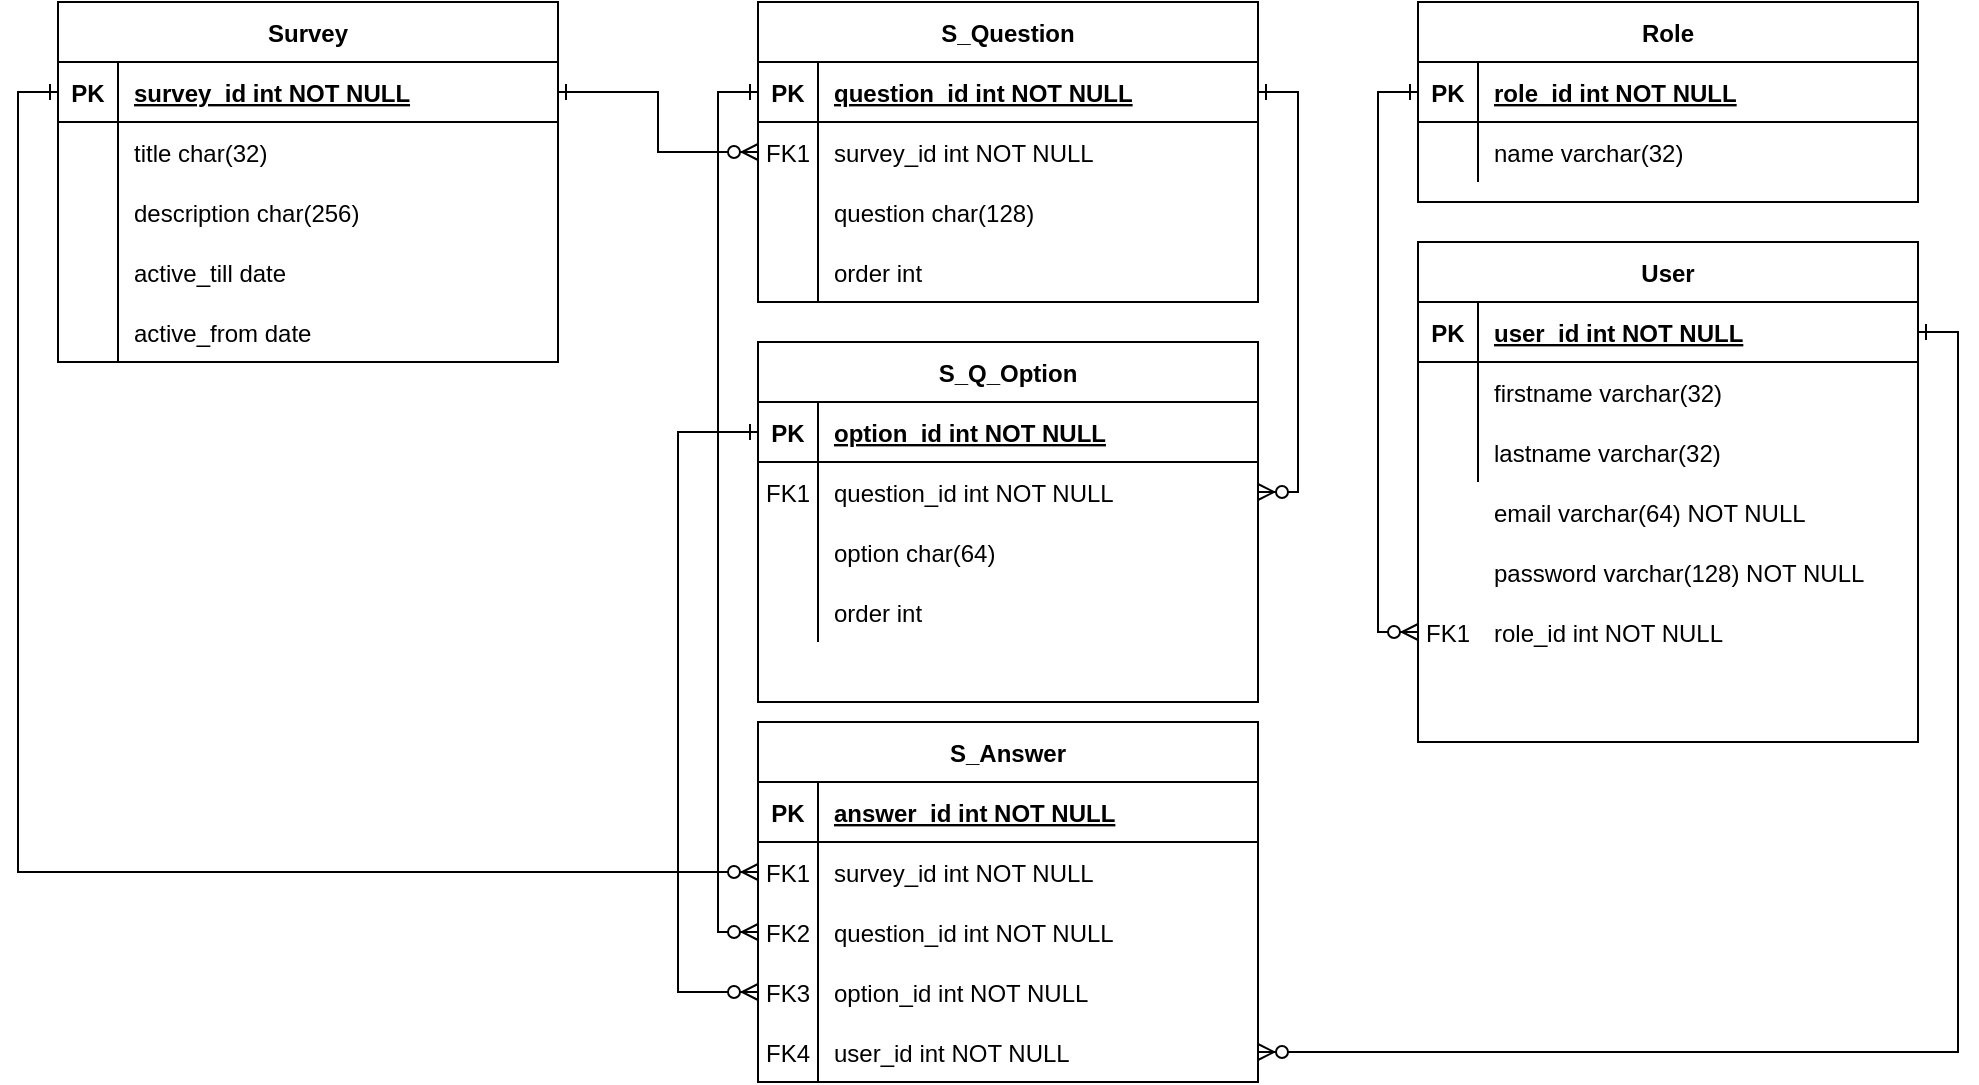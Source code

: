 <mxfile version="14.2.9" type="github">
  <diagram id="R2lEEEUBdFMjLlhIrx00" name="Page-1">
    <mxGraphModel dx="2400" dy="808" grid="1" gridSize="10" guides="1" tooltips="1" connect="1" arrows="1" fold="1" page="1" pageScale="1" pageWidth="850" pageHeight="1100" math="0" shadow="0" extFonts="Permanent Marker^https://fonts.googleapis.com/css?family=Permanent+Marker">
      <root>
        <mxCell id="0" />
        <mxCell id="1" parent="0" />
        <mxCell id="ZuZEplGyEyA68ICNZXl8-13" value="Role" style="shape=table;startSize=30;container=1;collapsible=1;childLayout=tableLayout;fixedRows=1;rowLines=0;fontStyle=1;align=center;resizeLast=1;" vertex="1" parent="1">
          <mxGeometry x="630" y="80" width="250" height="100" as="geometry" />
        </mxCell>
        <mxCell id="ZuZEplGyEyA68ICNZXl8-14" value="" style="shape=partialRectangle;collapsible=0;dropTarget=0;pointerEvents=0;fillColor=none;points=[[0,0.5],[1,0.5]];portConstraint=eastwest;top=0;left=0;right=0;bottom=1;" vertex="1" parent="ZuZEplGyEyA68ICNZXl8-13">
          <mxGeometry y="30" width="250" height="30" as="geometry" />
        </mxCell>
        <mxCell id="ZuZEplGyEyA68ICNZXl8-15" value="PK" style="shape=partialRectangle;overflow=hidden;connectable=0;fillColor=none;top=0;left=0;bottom=0;right=0;fontStyle=1;" vertex="1" parent="ZuZEplGyEyA68ICNZXl8-14">
          <mxGeometry width="30" height="30" as="geometry" />
        </mxCell>
        <mxCell id="ZuZEplGyEyA68ICNZXl8-16" value="role_id int NOT NULL " style="shape=partialRectangle;overflow=hidden;connectable=0;fillColor=none;top=0;left=0;bottom=0;right=0;align=left;spacingLeft=6;fontStyle=5;" vertex="1" parent="ZuZEplGyEyA68ICNZXl8-14">
          <mxGeometry x="30" width="220" height="30" as="geometry" />
        </mxCell>
        <mxCell id="ZuZEplGyEyA68ICNZXl8-17" value="" style="shape=partialRectangle;collapsible=0;dropTarget=0;pointerEvents=0;fillColor=none;points=[[0,0.5],[1,0.5]];portConstraint=eastwest;top=0;left=0;right=0;bottom=0;" vertex="1" parent="ZuZEplGyEyA68ICNZXl8-13">
          <mxGeometry y="60" width="250" height="30" as="geometry" />
        </mxCell>
        <mxCell id="ZuZEplGyEyA68ICNZXl8-18" value="" style="shape=partialRectangle;overflow=hidden;connectable=0;fillColor=none;top=0;left=0;bottom=0;right=0;" vertex="1" parent="ZuZEplGyEyA68ICNZXl8-17">
          <mxGeometry width="30" height="30" as="geometry" />
        </mxCell>
        <mxCell id="ZuZEplGyEyA68ICNZXl8-19" value="name varchar(32)" style="shape=partialRectangle;overflow=hidden;connectable=0;fillColor=none;top=0;left=0;bottom=0;right=0;align=left;spacingLeft=6;" vertex="1" parent="ZuZEplGyEyA68ICNZXl8-17">
          <mxGeometry x="30" width="220" height="30" as="geometry" />
        </mxCell>
        <mxCell id="ZuZEplGyEyA68ICNZXl8-20" value="Survey" style="shape=table;startSize=30;container=1;collapsible=1;childLayout=tableLayout;fixedRows=1;rowLines=0;fontStyle=1;align=center;resizeLast=1;" vertex="1" parent="1">
          <mxGeometry x="-50" y="80" width="250" height="180" as="geometry" />
        </mxCell>
        <mxCell id="ZuZEplGyEyA68ICNZXl8-21" value="" style="shape=partialRectangle;collapsible=0;dropTarget=0;pointerEvents=0;fillColor=none;points=[[0,0.5],[1,0.5]];portConstraint=eastwest;top=0;left=0;right=0;bottom=1;" vertex="1" parent="ZuZEplGyEyA68ICNZXl8-20">
          <mxGeometry y="30" width="250" height="30" as="geometry" />
        </mxCell>
        <mxCell id="ZuZEplGyEyA68ICNZXl8-22" value="PK" style="shape=partialRectangle;overflow=hidden;connectable=0;fillColor=none;top=0;left=0;bottom=0;right=0;fontStyle=1;" vertex="1" parent="ZuZEplGyEyA68ICNZXl8-21">
          <mxGeometry width="30" height="30" as="geometry" />
        </mxCell>
        <mxCell id="ZuZEplGyEyA68ICNZXl8-23" value="survey_id int NOT NULL " style="shape=partialRectangle;overflow=hidden;connectable=0;fillColor=none;top=0;left=0;bottom=0;right=0;align=left;spacingLeft=6;fontStyle=5;" vertex="1" parent="ZuZEplGyEyA68ICNZXl8-21">
          <mxGeometry x="30" width="220" height="30" as="geometry" />
        </mxCell>
        <mxCell id="ZuZEplGyEyA68ICNZXl8-79" value="" style="shape=partialRectangle;collapsible=0;dropTarget=0;pointerEvents=0;fillColor=none;points=[[0,0.5],[1,0.5]];portConstraint=eastwest;top=0;left=0;right=0;bottom=0;" vertex="1" parent="ZuZEplGyEyA68ICNZXl8-20">
          <mxGeometry y="60" width="250" height="30" as="geometry" />
        </mxCell>
        <mxCell id="ZuZEplGyEyA68ICNZXl8-80" value="" style="shape=partialRectangle;overflow=hidden;connectable=0;fillColor=none;top=0;left=0;bottom=0;right=0;" vertex="1" parent="ZuZEplGyEyA68ICNZXl8-79">
          <mxGeometry width="30" height="30" as="geometry" />
        </mxCell>
        <mxCell id="ZuZEplGyEyA68ICNZXl8-81" value="title char(32)" style="shape=partialRectangle;overflow=hidden;connectable=0;fillColor=none;top=0;left=0;bottom=0;right=0;align=left;spacingLeft=6;" vertex="1" parent="ZuZEplGyEyA68ICNZXl8-79">
          <mxGeometry x="30" width="220" height="30" as="geometry" />
        </mxCell>
        <mxCell id="ZuZEplGyEyA68ICNZXl8-76" value="" style="shape=partialRectangle;collapsible=0;dropTarget=0;pointerEvents=0;fillColor=none;points=[[0,0.5],[1,0.5]];portConstraint=eastwest;top=0;left=0;right=0;bottom=0;" vertex="1" parent="ZuZEplGyEyA68ICNZXl8-20">
          <mxGeometry y="90" width="250" height="30" as="geometry" />
        </mxCell>
        <mxCell id="ZuZEplGyEyA68ICNZXl8-77" value="" style="shape=partialRectangle;overflow=hidden;connectable=0;fillColor=none;top=0;left=0;bottom=0;right=0;" vertex="1" parent="ZuZEplGyEyA68ICNZXl8-76">
          <mxGeometry width="30" height="30" as="geometry" />
        </mxCell>
        <mxCell id="ZuZEplGyEyA68ICNZXl8-78" value="description char(256)" style="shape=partialRectangle;overflow=hidden;connectable=0;fillColor=none;top=0;left=0;bottom=0;right=0;align=left;spacingLeft=6;" vertex="1" parent="ZuZEplGyEyA68ICNZXl8-76">
          <mxGeometry x="30" width="220" height="30" as="geometry" />
        </mxCell>
        <mxCell id="ZuZEplGyEyA68ICNZXl8-70" value="" style="shape=partialRectangle;collapsible=0;dropTarget=0;pointerEvents=0;fillColor=none;points=[[0,0.5],[1,0.5]];portConstraint=eastwest;top=0;left=0;right=0;bottom=0;" vertex="1" parent="ZuZEplGyEyA68ICNZXl8-20">
          <mxGeometry y="120" width="250" height="30" as="geometry" />
        </mxCell>
        <mxCell id="ZuZEplGyEyA68ICNZXl8-71" value="" style="shape=partialRectangle;overflow=hidden;connectable=0;fillColor=none;top=0;left=0;bottom=0;right=0;" vertex="1" parent="ZuZEplGyEyA68ICNZXl8-70">
          <mxGeometry width="30" height="30" as="geometry" />
        </mxCell>
        <mxCell id="ZuZEplGyEyA68ICNZXl8-72" value="active_till date" style="shape=partialRectangle;overflow=hidden;connectable=0;fillColor=none;top=0;left=0;bottom=0;right=0;align=left;spacingLeft=6;" vertex="1" parent="ZuZEplGyEyA68ICNZXl8-70">
          <mxGeometry x="30" width="220" height="30" as="geometry" />
        </mxCell>
        <mxCell id="ZuZEplGyEyA68ICNZXl8-24" value="" style="shape=partialRectangle;collapsible=0;dropTarget=0;pointerEvents=0;fillColor=none;points=[[0,0.5],[1,0.5]];portConstraint=eastwest;top=0;left=0;right=0;bottom=0;" vertex="1" parent="ZuZEplGyEyA68ICNZXl8-20">
          <mxGeometry y="150" width="250" height="30" as="geometry" />
        </mxCell>
        <mxCell id="ZuZEplGyEyA68ICNZXl8-25" value="" style="shape=partialRectangle;overflow=hidden;connectable=0;fillColor=none;top=0;left=0;bottom=0;right=0;" vertex="1" parent="ZuZEplGyEyA68ICNZXl8-24">
          <mxGeometry width="30" height="30" as="geometry" />
        </mxCell>
        <mxCell id="ZuZEplGyEyA68ICNZXl8-26" value="active_from date" style="shape=partialRectangle;overflow=hidden;connectable=0;fillColor=none;top=0;left=0;bottom=0;right=0;align=left;spacingLeft=6;" vertex="1" parent="ZuZEplGyEyA68ICNZXl8-24">
          <mxGeometry x="30" width="220" height="30" as="geometry" />
        </mxCell>
        <mxCell id="ZuZEplGyEyA68ICNZXl8-27" value="S_Question" style="shape=table;startSize=30;container=1;collapsible=1;childLayout=tableLayout;fixedRows=1;rowLines=0;fontStyle=1;align=center;resizeLast=1;" vertex="1" parent="1">
          <mxGeometry x="300" y="80" width="250" height="150" as="geometry" />
        </mxCell>
        <mxCell id="ZuZEplGyEyA68ICNZXl8-28" value="" style="shape=partialRectangle;collapsible=0;dropTarget=0;pointerEvents=0;fillColor=none;points=[[0,0.5],[1,0.5]];portConstraint=eastwest;top=0;left=0;right=0;bottom=1;" vertex="1" parent="ZuZEplGyEyA68ICNZXl8-27">
          <mxGeometry y="30" width="250" height="30" as="geometry" />
        </mxCell>
        <mxCell id="ZuZEplGyEyA68ICNZXl8-29" value="PK" style="shape=partialRectangle;overflow=hidden;connectable=0;fillColor=none;top=0;left=0;bottom=0;right=0;fontStyle=1;" vertex="1" parent="ZuZEplGyEyA68ICNZXl8-28">
          <mxGeometry width="30" height="30" as="geometry" />
        </mxCell>
        <mxCell id="ZuZEplGyEyA68ICNZXl8-30" value="question_id int NOT NULL " style="shape=partialRectangle;overflow=hidden;connectable=0;fillColor=none;top=0;left=0;bottom=0;right=0;align=left;spacingLeft=6;fontStyle=5;" vertex="1" parent="ZuZEplGyEyA68ICNZXl8-28">
          <mxGeometry x="30" width="220" height="30" as="geometry" />
        </mxCell>
        <mxCell id="ZuZEplGyEyA68ICNZXl8-85" value="" style="shape=partialRectangle;collapsible=0;dropTarget=0;pointerEvents=0;fillColor=none;points=[[0,0.5],[1,0.5]];portConstraint=eastwest;top=0;left=0;right=0;bottom=0;" vertex="1" parent="ZuZEplGyEyA68ICNZXl8-27">
          <mxGeometry y="60" width="250" height="30" as="geometry" />
        </mxCell>
        <mxCell id="ZuZEplGyEyA68ICNZXl8-86" value="FK1" style="shape=partialRectangle;overflow=hidden;connectable=0;fillColor=none;top=0;left=0;bottom=0;right=0;" vertex="1" parent="ZuZEplGyEyA68ICNZXl8-85">
          <mxGeometry width="30" height="30" as="geometry" />
        </mxCell>
        <mxCell id="ZuZEplGyEyA68ICNZXl8-87" value="survey_id int NOT NULL" style="shape=partialRectangle;overflow=hidden;connectable=0;fillColor=none;top=0;left=0;bottom=0;right=0;align=left;spacingLeft=6;" vertex="1" parent="ZuZEplGyEyA68ICNZXl8-85">
          <mxGeometry x="30" width="220" height="30" as="geometry" />
        </mxCell>
        <mxCell id="ZuZEplGyEyA68ICNZXl8-82" value="" style="shape=partialRectangle;collapsible=0;dropTarget=0;pointerEvents=0;fillColor=none;points=[[0,0.5],[1,0.5]];portConstraint=eastwest;top=0;left=0;right=0;bottom=0;" vertex="1" parent="ZuZEplGyEyA68ICNZXl8-27">
          <mxGeometry y="90" width="250" height="30" as="geometry" />
        </mxCell>
        <mxCell id="ZuZEplGyEyA68ICNZXl8-83" value="" style="shape=partialRectangle;overflow=hidden;connectable=0;fillColor=none;top=0;left=0;bottom=0;right=0;" vertex="1" parent="ZuZEplGyEyA68ICNZXl8-82">
          <mxGeometry width="30" height="30" as="geometry" />
        </mxCell>
        <mxCell id="ZuZEplGyEyA68ICNZXl8-84" value="question char(128)" style="shape=partialRectangle;overflow=hidden;connectable=0;fillColor=none;top=0;left=0;bottom=0;right=0;align=left;spacingLeft=6;" vertex="1" parent="ZuZEplGyEyA68ICNZXl8-82">
          <mxGeometry x="30" width="220" height="30" as="geometry" />
        </mxCell>
        <mxCell id="ZuZEplGyEyA68ICNZXl8-128" value="" style="shape=partialRectangle;collapsible=0;dropTarget=0;pointerEvents=0;fillColor=none;points=[[0,0.5],[1,0.5]];portConstraint=eastwest;top=0;left=0;right=0;bottom=0;" vertex="1" parent="ZuZEplGyEyA68ICNZXl8-27">
          <mxGeometry y="120" width="250" height="30" as="geometry" />
        </mxCell>
        <mxCell id="ZuZEplGyEyA68ICNZXl8-129" value="" style="shape=partialRectangle;overflow=hidden;connectable=0;fillColor=none;top=0;left=0;bottom=0;right=0;" vertex="1" parent="ZuZEplGyEyA68ICNZXl8-128">
          <mxGeometry width="30" height="30" as="geometry" />
        </mxCell>
        <mxCell id="ZuZEplGyEyA68ICNZXl8-130" value="order int" style="shape=partialRectangle;overflow=hidden;connectable=0;fillColor=none;top=0;left=0;bottom=0;right=0;align=left;spacingLeft=6;" vertex="1" parent="ZuZEplGyEyA68ICNZXl8-128">
          <mxGeometry x="30" width="220" height="30" as="geometry" />
        </mxCell>
        <mxCell id="ZuZEplGyEyA68ICNZXl8-34" value="S_Q_Option" style="shape=table;startSize=30;container=1;collapsible=1;childLayout=tableLayout;fixedRows=1;rowLines=0;fontStyle=1;align=center;resizeLast=1;" vertex="1" parent="1">
          <mxGeometry x="300" y="250" width="250" height="180" as="geometry" />
        </mxCell>
        <mxCell id="ZuZEplGyEyA68ICNZXl8-35" value="" style="shape=partialRectangle;collapsible=0;dropTarget=0;pointerEvents=0;fillColor=none;points=[[0,0.5],[1,0.5]];portConstraint=eastwest;top=0;left=0;right=0;bottom=1;" vertex="1" parent="ZuZEplGyEyA68ICNZXl8-34">
          <mxGeometry y="30" width="250" height="30" as="geometry" />
        </mxCell>
        <mxCell id="ZuZEplGyEyA68ICNZXl8-36" value="PK" style="shape=partialRectangle;overflow=hidden;connectable=0;fillColor=none;top=0;left=0;bottom=0;right=0;fontStyle=1;" vertex="1" parent="ZuZEplGyEyA68ICNZXl8-35">
          <mxGeometry width="30" height="30" as="geometry" />
        </mxCell>
        <mxCell id="ZuZEplGyEyA68ICNZXl8-37" value="option_id int NOT NULL " style="shape=partialRectangle;overflow=hidden;connectable=0;fillColor=none;top=0;left=0;bottom=0;right=0;align=left;spacingLeft=6;fontStyle=5;" vertex="1" parent="ZuZEplGyEyA68ICNZXl8-35">
          <mxGeometry x="30" width="220" height="30" as="geometry" />
        </mxCell>
        <mxCell id="ZuZEplGyEyA68ICNZXl8-89" value="" style="shape=partialRectangle;collapsible=0;dropTarget=0;pointerEvents=0;fillColor=none;points=[[0,0.5],[1,0.5]];portConstraint=eastwest;top=0;left=0;right=0;bottom=0;" vertex="1" parent="ZuZEplGyEyA68ICNZXl8-34">
          <mxGeometry y="60" width="250" height="30" as="geometry" />
        </mxCell>
        <mxCell id="ZuZEplGyEyA68ICNZXl8-90" value="FK1" style="shape=partialRectangle;overflow=hidden;connectable=0;fillColor=none;top=0;left=0;bottom=0;right=0;" vertex="1" parent="ZuZEplGyEyA68ICNZXl8-89">
          <mxGeometry width="30" height="30" as="geometry" />
        </mxCell>
        <mxCell id="ZuZEplGyEyA68ICNZXl8-91" value="question_id int NOT NULL" style="shape=partialRectangle;overflow=hidden;connectable=0;fillColor=none;top=0;left=0;bottom=0;right=0;align=left;spacingLeft=6;" vertex="1" parent="ZuZEplGyEyA68ICNZXl8-89">
          <mxGeometry x="30" width="220" height="30" as="geometry" />
        </mxCell>
        <mxCell id="ZuZEplGyEyA68ICNZXl8-123" value="" style="shape=partialRectangle;collapsible=0;dropTarget=0;pointerEvents=0;fillColor=none;points=[[0,0.5],[1,0.5]];portConstraint=eastwest;top=0;left=0;right=0;bottom=0;" vertex="1" parent="ZuZEplGyEyA68ICNZXl8-34">
          <mxGeometry y="90" width="250" height="30" as="geometry" />
        </mxCell>
        <mxCell id="ZuZEplGyEyA68ICNZXl8-124" value="" style="shape=partialRectangle;overflow=hidden;connectable=0;fillColor=none;top=0;left=0;bottom=0;right=0;" vertex="1" parent="ZuZEplGyEyA68ICNZXl8-123">
          <mxGeometry width="30" height="30" as="geometry" />
        </mxCell>
        <mxCell id="ZuZEplGyEyA68ICNZXl8-125" value="option char(64)" style="shape=partialRectangle;overflow=hidden;connectable=0;fillColor=none;top=0;left=0;bottom=0;right=0;align=left;spacingLeft=6;" vertex="1" parent="ZuZEplGyEyA68ICNZXl8-123">
          <mxGeometry x="30" width="220" height="30" as="geometry" />
        </mxCell>
        <mxCell id="ZuZEplGyEyA68ICNZXl8-92" value="" style="shape=partialRectangle;collapsible=0;dropTarget=0;pointerEvents=0;fillColor=none;points=[[0,0.5],[1,0.5]];portConstraint=eastwest;top=0;left=0;right=0;bottom=0;" vertex="1" parent="ZuZEplGyEyA68ICNZXl8-34">
          <mxGeometry y="120" width="250" height="30" as="geometry" />
        </mxCell>
        <mxCell id="ZuZEplGyEyA68ICNZXl8-93" value="" style="shape=partialRectangle;overflow=hidden;connectable=0;fillColor=none;top=0;left=0;bottom=0;right=0;" vertex="1" parent="ZuZEplGyEyA68ICNZXl8-92">
          <mxGeometry width="30" height="30" as="geometry" />
        </mxCell>
        <mxCell id="ZuZEplGyEyA68ICNZXl8-94" value="order int" style="shape=partialRectangle;overflow=hidden;connectable=0;fillColor=none;top=0;left=0;bottom=0;right=0;align=left;spacingLeft=6;" vertex="1" parent="ZuZEplGyEyA68ICNZXl8-92">
          <mxGeometry x="30" width="220" height="30" as="geometry" />
        </mxCell>
        <mxCell id="ZuZEplGyEyA68ICNZXl8-42" value="" style="group" vertex="1" connectable="0" parent="1">
          <mxGeometry x="630" y="200" width="250" height="220" as="geometry" />
        </mxCell>
        <mxCell id="ZuZEplGyEyA68ICNZXl8-1" value="User" style="shape=table;startSize=30;container=1;collapsible=1;childLayout=tableLayout;fixedRows=1;rowLines=0;fontStyle=1;align=center;resizeLast=1;" vertex="1" parent="ZuZEplGyEyA68ICNZXl8-42">
          <mxGeometry width="250" height="250" as="geometry" />
        </mxCell>
        <mxCell id="ZuZEplGyEyA68ICNZXl8-2" value="" style="shape=partialRectangle;collapsible=0;dropTarget=0;pointerEvents=0;fillColor=none;points=[[0,0.5],[1,0.5]];portConstraint=eastwest;top=0;left=0;right=0;bottom=1;" vertex="1" parent="ZuZEplGyEyA68ICNZXl8-1">
          <mxGeometry y="30" width="250" height="30" as="geometry" />
        </mxCell>
        <mxCell id="ZuZEplGyEyA68ICNZXl8-3" value="PK" style="shape=partialRectangle;overflow=hidden;connectable=0;fillColor=none;top=0;left=0;bottom=0;right=0;fontStyle=1;" vertex="1" parent="ZuZEplGyEyA68ICNZXl8-2">
          <mxGeometry width="30" height="30" as="geometry" />
        </mxCell>
        <mxCell id="ZuZEplGyEyA68ICNZXl8-4" value="user_id int NOT NULL " style="shape=partialRectangle;overflow=hidden;connectable=0;fillColor=none;top=0;left=0;bottom=0;right=0;align=left;spacingLeft=6;fontStyle=5;" vertex="1" parent="ZuZEplGyEyA68ICNZXl8-2">
          <mxGeometry x="30" width="220" height="30" as="geometry" />
        </mxCell>
        <mxCell id="ZuZEplGyEyA68ICNZXl8-67" value="" style="shape=partialRectangle;collapsible=0;dropTarget=0;pointerEvents=0;fillColor=none;points=[[0,0.5],[1,0.5]];portConstraint=eastwest;top=0;left=0;right=0;bottom=0;" vertex="1" parent="ZuZEplGyEyA68ICNZXl8-1">
          <mxGeometry y="60" width="250" height="30" as="geometry" />
        </mxCell>
        <mxCell id="ZuZEplGyEyA68ICNZXl8-68" value="" style="shape=partialRectangle;overflow=hidden;connectable=0;fillColor=none;top=0;left=0;bottom=0;right=0;" vertex="1" parent="ZuZEplGyEyA68ICNZXl8-67">
          <mxGeometry width="30" height="30" as="geometry" />
        </mxCell>
        <mxCell id="ZuZEplGyEyA68ICNZXl8-69" value="firstname varchar(32)" style="shape=partialRectangle;overflow=hidden;connectable=0;fillColor=none;top=0;left=0;bottom=0;right=0;align=left;spacingLeft=6;" vertex="1" parent="ZuZEplGyEyA68ICNZXl8-67">
          <mxGeometry x="30" width="220" height="30" as="geometry" />
        </mxCell>
        <mxCell id="ZuZEplGyEyA68ICNZXl8-5" value="" style="shape=partialRectangle;collapsible=0;dropTarget=0;pointerEvents=0;fillColor=none;points=[[0,0.5],[1,0.5]];portConstraint=eastwest;top=0;left=0;right=0;bottom=0;" vertex="1" parent="ZuZEplGyEyA68ICNZXl8-1">
          <mxGeometry y="90" width="250" height="30" as="geometry" />
        </mxCell>
        <mxCell id="ZuZEplGyEyA68ICNZXl8-6" value="" style="shape=partialRectangle;overflow=hidden;connectable=0;fillColor=none;top=0;left=0;bottom=0;right=0;" vertex="1" parent="ZuZEplGyEyA68ICNZXl8-5">
          <mxGeometry width="30" height="30" as="geometry" />
        </mxCell>
        <mxCell id="ZuZEplGyEyA68ICNZXl8-7" value="lastname varchar(32)" style="shape=partialRectangle;overflow=hidden;connectable=0;fillColor=none;top=0;left=0;bottom=0;right=0;align=left;spacingLeft=6;" vertex="1" parent="ZuZEplGyEyA68ICNZXl8-5">
          <mxGeometry x="30" width="220" height="30" as="geometry" />
        </mxCell>
        <mxCell id="ZuZEplGyEyA68ICNZXl8-44" value="FK1" style="shape=partialRectangle;overflow=hidden;connectable=0;fillColor=none;top=0;left=0;bottom=0;right=0;" vertex="1" parent="ZuZEplGyEyA68ICNZXl8-42">
          <mxGeometry y="180" width="30" height="30" as="geometry" />
        </mxCell>
        <mxCell id="ZuZEplGyEyA68ICNZXl8-50" value="" style="shape=partialRectangle;collapsible=0;dropTarget=0;pointerEvents=0;fillColor=none;points=[[0,0.5],[1,0.5]];portConstraint=eastwest;top=0;left=0;right=0;bottom=0;" vertex="1" parent="ZuZEplGyEyA68ICNZXl8-42">
          <mxGeometry y="120" width="250" height="30" as="geometry" />
        </mxCell>
        <mxCell id="ZuZEplGyEyA68ICNZXl8-51" value="" style="shape=partialRectangle;overflow=hidden;connectable=0;fillColor=none;top=0;left=0;bottom=0;right=0;" vertex="1" parent="ZuZEplGyEyA68ICNZXl8-50">
          <mxGeometry width="30" height="30" as="geometry" />
        </mxCell>
        <mxCell id="ZuZEplGyEyA68ICNZXl8-52" value="email varchar(64) NOT NULL" style="shape=partialRectangle;overflow=hidden;connectable=0;fillColor=none;top=0;left=0;bottom=0;right=0;align=left;spacingLeft=6;" vertex="1" parent="ZuZEplGyEyA68ICNZXl8-50">
          <mxGeometry x="30" width="220" height="30" as="geometry" />
        </mxCell>
        <mxCell id="ZuZEplGyEyA68ICNZXl8-53" value="" style="shape=partialRectangle;collapsible=0;dropTarget=0;pointerEvents=0;fillColor=none;points=[[0,0.5],[1,0.5]];portConstraint=eastwest;top=0;left=0;right=0;bottom=0;" vertex="1" parent="ZuZEplGyEyA68ICNZXl8-42">
          <mxGeometry y="150" width="250" height="30" as="geometry" />
        </mxCell>
        <mxCell id="ZuZEplGyEyA68ICNZXl8-54" value="" style="shape=partialRectangle;overflow=hidden;connectable=0;fillColor=none;top=0;left=0;bottom=0;right=0;" vertex="1" parent="ZuZEplGyEyA68ICNZXl8-53">
          <mxGeometry width="30" height="30" as="geometry" />
        </mxCell>
        <mxCell id="ZuZEplGyEyA68ICNZXl8-55" value="password varchar(128) NOT NULL" style="shape=partialRectangle;overflow=hidden;connectable=0;fillColor=none;top=0;left=0;bottom=0;right=0;align=left;spacingLeft=6;" vertex="1" parent="ZuZEplGyEyA68ICNZXl8-53">
          <mxGeometry x="30" width="220" height="30" as="geometry" />
        </mxCell>
        <mxCell id="ZuZEplGyEyA68ICNZXl8-56" value="" style="shape=partialRectangle;collapsible=0;dropTarget=0;pointerEvents=0;fillColor=none;points=[[0,0.5],[1,0.5]];portConstraint=eastwest;top=0;left=0;right=0;bottom=0;" vertex="1" parent="ZuZEplGyEyA68ICNZXl8-42">
          <mxGeometry y="180" width="250" height="30" as="geometry" />
        </mxCell>
        <mxCell id="ZuZEplGyEyA68ICNZXl8-57" value="" style="shape=partialRectangle;overflow=hidden;connectable=0;fillColor=none;top=0;left=0;bottom=0;right=0;" vertex="1" parent="ZuZEplGyEyA68ICNZXl8-56">
          <mxGeometry width="30" height="30" as="geometry" />
        </mxCell>
        <mxCell id="ZuZEplGyEyA68ICNZXl8-58" value="role_id int NOT NULL" style="shape=partialRectangle;overflow=hidden;connectable=0;fillColor=none;top=0;left=0;bottom=0;right=0;align=left;spacingLeft=6;" vertex="1" parent="ZuZEplGyEyA68ICNZXl8-56">
          <mxGeometry x="30" width="220" height="30" as="geometry" />
        </mxCell>
        <mxCell id="ZuZEplGyEyA68ICNZXl8-88" style="edgeStyle=orthogonalEdgeStyle;rounded=0;orthogonalLoop=1;jettySize=auto;html=1;entryX=1;entryY=0.5;entryDx=0;entryDy=0;startArrow=ERzeroToMany;startFill=1;endArrow=ERone;endFill=0;" edge="1" parent="1" source="ZuZEplGyEyA68ICNZXl8-85" target="ZuZEplGyEyA68ICNZXl8-21">
          <mxGeometry relative="1" as="geometry" />
        </mxCell>
        <mxCell id="ZuZEplGyEyA68ICNZXl8-96" style="edgeStyle=orthogonalEdgeStyle;rounded=0;orthogonalLoop=1;jettySize=auto;html=1;entryX=1;entryY=0.5;entryDx=0;entryDy=0;startArrow=ERzeroToMany;startFill=1;endArrow=ERone;endFill=0;" edge="1" parent="1" source="ZuZEplGyEyA68ICNZXl8-89" target="ZuZEplGyEyA68ICNZXl8-28">
          <mxGeometry relative="1" as="geometry">
            <Array as="points">
              <mxPoint x="570" y="325" />
              <mxPoint x="570" y="125" />
            </Array>
          </mxGeometry>
        </mxCell>
        <mxCell id="ZuZEplGyEyA68ICNZXl8-97" style="edgeStyle=orthogonalEdgeStyle;rounded=0;orthogonalLoop=1;jettySize=auto;html=1;entryX=0;entryY=0.5;entryDx=0;entryDy=0;startArrow=ERzeroToMany;startFill=1;endArrow=ERone;endFill=0;" edge="1" parent="1" source="ZuZEplGyEyA68ICNZXl8-56" target="ZuZEplGyEyA68ICNZXl8-14">
          <mxGeometry relative="1" as="geometry" />
        </mxCell>
        <mxCell id="ZuZEplGyEyA68ICNZXl8-98" value="S_Answer" style="shape=table;startSize=30;container=1;collapsible=1;childLayout=tableLayout;fixedRows=1;rowLines=0;fontStyle=1;align=center;resizeLast=1;" vertex="1" parent="1">
          <mxGeometry x="300" y="440" width="250" height="180" as="geometry" />
        </mxCell>
        <mxCell id="ZuZEplGyEyA68ICNZXl8-99" value="" style="shape=partialRectangle;collapsible=0;dropTarget=0;pointerEvents=0;fillColor=none;points=[[0,0.5],[1,0.5]];portConstraint=eastwest;top=0;left=0;right=0;bottom=1;" vertex="1" parent="ZuZEplGyEyA68ICNZXl8-98">
          <mxGeometry y="30" width="250" height="30" as="geometry" />
        </mxCell>
        <mxCell id="ZuZEplGyEyA68ICNZXl8-100" value="PK" style="shape=partialRectangle;overflow=hidden;connectable=0;fillColor=none;top=0;left=0;bottom=0;right=0;fontStyle=1;" vertex="1" parent="ZuZEplGyEyA68ICNZXl8-99">
          <mxGeometry width="30" height="30" as="geometry" />
        </mxCell>
        <mxCell id="ZuZEplGyEyA68ICNZXl8-101" value="answer_id int NOT NULL " style="shape=partialRectangle;overflow=hidden;connectable=0;fillColor=none;top=0;left=0;bottom=0;right=0;align=left;spacingLeft=6;fontStyle=5;" vertex="1" parent="ZuZEplGyEyA68ICNZXl8-99">
          <mxGeometry x="30" width="220" height="30" as="geometry" />
        </mxCell>
        <mxCell id="ZuZEplGyEyA68ICNZXl8-114" value="" style="shape=partialRectangle;collapsible=0;dropTarget=0;pointerEvents=0;fillColor=none;points=[[0,0.5],[1,0.5]];portConstraint=eastwest;top=0;left=0;right=0;bottom=0;" vertex="1" parent="ZuZEplGyEyA68ICNZXl8-98">
          <mxGeometry y="60" width="250" height="30" as="geometry" />
        </mxCell>
        <mxCell id="ZuZEplGyEyA68ICNZXl8-115" value="FK1" style="shape=partialRectangle;overflow=hidden;connectable=0;fillColor=none;top=0;left=0;bottom=0;right=0;" vertex="1" parent="ZuZEplGyEyA68ICNZXl8-114">
          <mxGeometry width="30" height="30" as="geometry" />
        </mxCell>
        <mxCell id="ZuZEplGyEyA68ICNZXl8-116" value="survey_id int NOT NULL" style="shape=partialRectangle;overflow=hidden;connectable=0;fillColor=none;top=0;left=0;bottom=0;right=0;align=left;spacingLeft=6;" vertex="1" parent="ZuZEplGyEyA68ICNZXl8-114">
          <mxGeometry x="30" width="220" height="30" as="geometry" />
        </mxCell>
        <mxCell id="ZuZEplGyEyA68ICNZXl8-102" value="" style="shape=partialRectangle;collapsible=0;dropTarget=0;pointerEvents=0;fillColor=none;points=[[0,0.5],[1,0.5]];portConstraint=eastwest;top=0;left=0;right=0;bottom=0;" vertex="1" parent="ZuZEplGyEyA68ICNZXl8-98">
          <mxGeometry y="90" width="250" height="30" as="geometry" />
        </mxCell>
        <mxCell id="ZuZEplGyEyA68ICNZXl8-103" value="FK2" style="shape=partialRectangle;overflow=hidden;connectable=0;fillColor=none;top=0;left=0;bottom=0;right=0;" vertex="1" parent="ZuZEplGyEyA68ICNZXl8-102">
          <mxGeometry width="30" height="30" as="geometry" />
        </mxCell>
        <mxCell id="ZuZEplGyEyA68ICNZXl8-104" value="question_id int NOT NULL" style="shape=partialRectangle;overflow=hidden;connectable=0;fillColor=none;top=0;left=0;bottom=0;right=0;align=left;spacingLeft=6;" vertex="1" parent="ZuZEplGyEyA68ICNZXl8-102">
          <mxGeometry x="30" width="220" height="30" as="geometry" />
        </mxCell>
        <mxCell id="ZuZEplGyEyA68ICNZXl8-105" value="" style="shape=partialRectangle;collapsible=0;dropTarget=0;pointerEvents=0;fillColor=none;points=[[0,0.5],[1,0.5]];portConstraint=eastwest;top=0;left=0;right=0;bottom=0;" vertex="1" parent="ZuZEplGyEyA68ICNZXl8-98">
          <mxGeometry y="120" width="250" height="30" as="geometry" />
        </mxCell>
        <mxCell id="ZuZEplGyEyA68ICNZXl8-106" value="FK3" style="shape=partialRectangle;overflow=hidden;connectable=0;fillColor=none;top=0;left=0;bottom=0;right=0;" vertex="1" parent="ZuZEplGyEyA68ICNZXl8-105">
          <mxGeometry width="30" height="30" as="geometry" />
        </mxCell>
        <mxCell id="ZuZEplGyEyA68ICNZXl8-107" value="option_id int NOT NULL" style="shape=partialRectangle;overflow=hidden;connectable=0;fillColor=none;top=0;left=0;bottom=0;right=0;align=left;spacingLeft=6;" vertex="1" parent="ZuZEplGyEyA68ICNZXl8-105">
          <mxGeometry x="30" width="220" height="30" as="geometry" />
        </mxCell>
        <mxCell id="ZuZEplGyEyA68ICNZXl8-108" value="" style="shape=partialRectangle;collapsible=0;dropTarget=0;pointerEvents=0;fillColor=none;points=[[0,0.5],[1,0.5]];portConstraint=eastwest;top=0;left=0;right=0;bottom=0;" vertex="1" parent="ZuZEplGyEyA68ICNZXl8-98">
          <mxGeometry y="150" width="250" height="30" as="geometry" />
        </mxCell>
        <mxCell id="ZuZEplGyEyA68ICNZXl8-109" value="FK4" style="shape=partialRectangle;overflow=hidden;connectable=0;fillColor=none;top=0;left=0;bottom=0;right=0;" vertex="1" parent="ZuZEplGyEyA68ICNZXl8-108">
          <mxGeometry width="30" height="30" as="geometry" />
        </mxCell>
        <mxCell id="ZuZEplGyEyA68ICNZXl8-110" value="user_id int NOT NULL" style="shape=partialRectangle;overflow=hidden;connectable=0;fillColor=none;top=0;left=0;bottom=0;right=0;align=left;spacingLeft=6;" vertex="1" parent="ZuZEplGyEyA68ICNZXl8-108">
          <mxGeometry x="30" width="220" height="30" as="geometry" />
        </mxCell>
        <mxCell id="ZuZEplGyEyA68ICNZXl8-117" style="edgeStyle=orthogonalEdgeStyle;rounded=0;orthogonalLoop=1;jettySize=auto;html=1;entryX=0;entryY=0.5;entryDx=0;entryDy=0;startArrow=ERzeroToMany;startFill=1;endArrow=ERone;endFill=0;" edge="1" parent="1" source="ZuZEplGyEyA68ICNZXl8-114" target="ZuZEplGyEyA68ICNZXl8-21">
          <mxGeometry relative="1" as="geometry" />
        </mxCell>
        <mxCell id="ZuZEplGyEyA68ICNZXl8-120" style="edgeStyle=orthogonalEdgeStyle;rounded=0;orthogonalLoop=1;jettySize=auto;html=1;entryX=1;entryY=0.5;entryDx=0;entryDy=0;startArrow=ERzeroToMany;startFill=1;endArrow=ERone;endFill=0;" edge="1" parent="1" source="ZuZEplGyEyA68ICNZXl8-108" target="ZuZEplGyEyA68ICNZXl8-2">
          <mxGeometry relative="1" as="geometry" />
        </mxCell>
        <mxCell id="ZuZEplGyEyA68ICNZXl8-121" style="edgeStyle=orthogonalEdgeStyle;rounded=0;orthogonalLoop=1;jettySize=auto;html=1;entryX=0;entryY=0.5;entryDx=0;entryDy=0;startArrow=ERzeroToMany;startFill=1;endArrow=ERone;endFill=0;" edge="1" parent="1" source="ZuZEplGyEyA68ICNZXl8-102" target="ZuZEplGyEyA68ICNZXl8-28">
          <mxGeometry relative="1" as="geometry" />
        </mxCell>
        <mxCell id="ZuZEplGyEyA68ICNZXl8-126" style="edgeStyle=orthogonalEdgeStyle;rounded=0;orthogonalLoop=1;jettySize=auto;html=1;entryX=0;entryY=0.5;entryDx=0;entryDy=0;startArrow=ERzeroToMany;startFill=1;endArrow=ERone;endFill=0;" edge="1" parent="1" source="ZuZEplGyEyA68ICNZXl8-105" target="ZuZEplGyEyA68ICNZXl8-35">
          <mxGeometry relative="1" as="geometry">
            <Array as="points">
              <mxPoint x="260" y="575" />
              <mxPoint x="260" y="295" />
            </Array>
          </mxGeometry>
        </mxCell>
      </root>
    </mxGraphModel>
  </diagram>
</mxfile>
